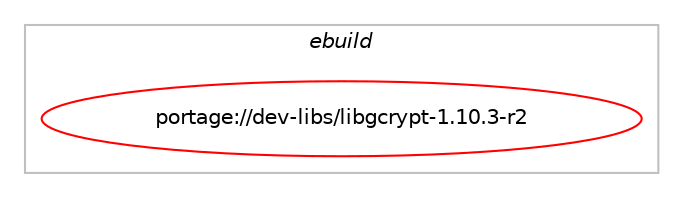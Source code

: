digraph prolog {

# *************
# Graph options
# *************

newrank=true;
concentrate=true;
compound=true;
graph [rankdir=LR,fontname=Helvetica,fontsize=10,ranksep=1.5];#, ranksep=2.5, nodesep=0.2];
edge  [arrowhead=vee];
node  [fontname=Helvetica,fontsize=10];

# **********
# The ebuild
# **********

subgraph cluster_leftcol {
color=gray;
label=<<i>ebuild</i>>;
id [label="portage://dev-libs/libgcrypt-1.10.3-r2", color=red, width=4, href="../dev-libs/libgcrypt-1.10.3-r2.svg"];
}

# ****************
# The dependencies
# ****************

subgraph cluster_midcol {
color=gray;
label=<<i>dependencies</i>>;
subgraph cluster_compile {
fillcolor="#eeeeee";
style=filled;
label=<<i>compile</i>>;
# *** BEGIN UNKNOWN DEPENDENCY TYPE (TODO) ***
# id -> equal(use_conditional_group(positive,getentropy,portage://dev-libs/libgcrypt-1.10.3-r2,[use_conditional_group(positive,kernel_linux,portage://dev-libs/libgcrypt-1.10.3-r2,[use_conditional_group(positive,elibc_glibc,portage://dev-libs/libgcrypt-1.10.3-r2,[package_dependency(portage://dev-libs/libgcrypt-1.10.3-r2,install,no,sys-libs,glibc,greaterequal,[2.25,,,2.25],[],[])]),use_conditional_group(positive,elibc_musl,portage://dev-libs/libgcrypt-1.10.3-r2,[package_dependency(portage://dev-libs/libgcrypt-1.10.3-r2,install,no,sys-libs,musl,greaterequal,[1.1.20,,,1.1.20],[],[])])])]))
# *** END UNKNOWN DEPENDENCY TYPE (TODO) ***

# *** BEGIN UNKNOWN DEPENDENCY TYPE (TODO) ***
# id -> equal(package_dependency(portage://dev-libs/libgcrypt-1.10.3-r2,install,no,dev-libs,libgpg-error,greaterequal,[1.25,,,1.25],[],[use(optenable(abi_x86_32),negative),use(optenable(abi_x86_64),negative),use(optenable(abi_x86_x32),negative),use(optenable(abi_mips_n32),negative),use(optenable(abi_mips_n64),negative),use(optenable(abi_mips_o32),negative),use(optenable(abi_s390_32),negative),use(optenable(abi_s390_64),negative)]))
# *** END UNKNOWN DEPENDENCY TYPE (TODO) ***

}
subgraph cluster_compileandrun {
fillcolor="#eeeeee";
style=filled;
label=<<i>compile and run</i>>;
}
subgraph cluster_run {
fillcolor="#eeeeee";
style=filled;
label=<<i>run</i>>;
# *** BEGIN UNKNOWN DEPENDENCY TYPE (TODO) ***
# id -> equal(use_conditional_group(positive,getentropy,portage://dev-libs/libgcrypt-1.10.3-r2,[use_conditional_group(positive,kernel_linux,portage://dev-libs/libgcrypt-1.10.3-r2,[use_conditional_group(positive,elibc_glibc,portage://dev-libs/libgcrypt-1.10.3-r2,[package_dependency(portage://dev-libs/libgcrypt-1.10.3-r2,run,no,sys-libs,glibc,greaterequal,[2.25,,,2.25],[],[])]),use_conditional_group(positive,elibc_musl,portage://dev-libs/libgcrypt-1.10.3-r2,[package_dependency(portage://dev-libs/libgcrypt-1.10.3-r2,run,no,sys-libs,musl,greaterequal,[1.1.20,,,1.1.20],[],[])])])]))
# *** END UNKNOWN DEPENDENCY TYPE (TODO) ***

# *** BEGIN UNKNOWN DEPENDENCY TYPE (TODO) ***
# id -> equal(package_dependency(portage://dev-libs/libgcrypt-1.10.3-r2,run,no,dev-libs,libgpg-error,greaterequal,[1.25,,,1.25],[],[use(optenable(abi_x86_32),negative),use(optenable(abi_x86_64),negative),use(optenable(abi_x86_x32),negative),use(optenable(abi_mips_n32),negative),use(optenable(abi_mips_n64),negative),use(optenable(abi_mips_o32),negative),use(optenable(abi_s390_32),negative),use(optenable(abi_s390_64),negative)]))
# *** END UNKNOWN DEPENDENCY TYPE (TODO) ***

}
}

# **************
# The candidates
# **************

subgraph cluster_choices {
rank=same;
color=gray;
label=<<i>candidates</i>>;

}

}
